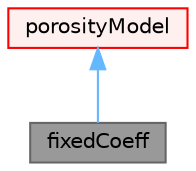 digraph "fixedCoeff"
{
 // LATEX_PDF_SIZE
  bgcolor="transparent";
  edge [fontname=Helvetica,fontsize=10,labelfontname=Helvetica,labelfontsize=10];
  node [fontname=Helvetica,fontsize=10,shape=box,height=0.2,width=0.4];
  Node1 [id="Node000001",label="fixedCoeff",height=0.2,width=0.4,color="gray40", fillcolor="grey60", style="filled", fontcolor="black",tooltip="Fixed coefficient form of porosity model."];
  Node2 -> Node1 [id="edge1_Node000001_Node000002",dir="back",color="steelblue1",style="solid",tooltip=" "];
  Node2 [id="Node000002",label="porosityModel",height=0.2,width=0.4,color="red", fillcolor="#FFF0F0", style="filled",URL="$classFoam_1_1porosityModel.html",tooltip="Top level model for porosity models."];
}
